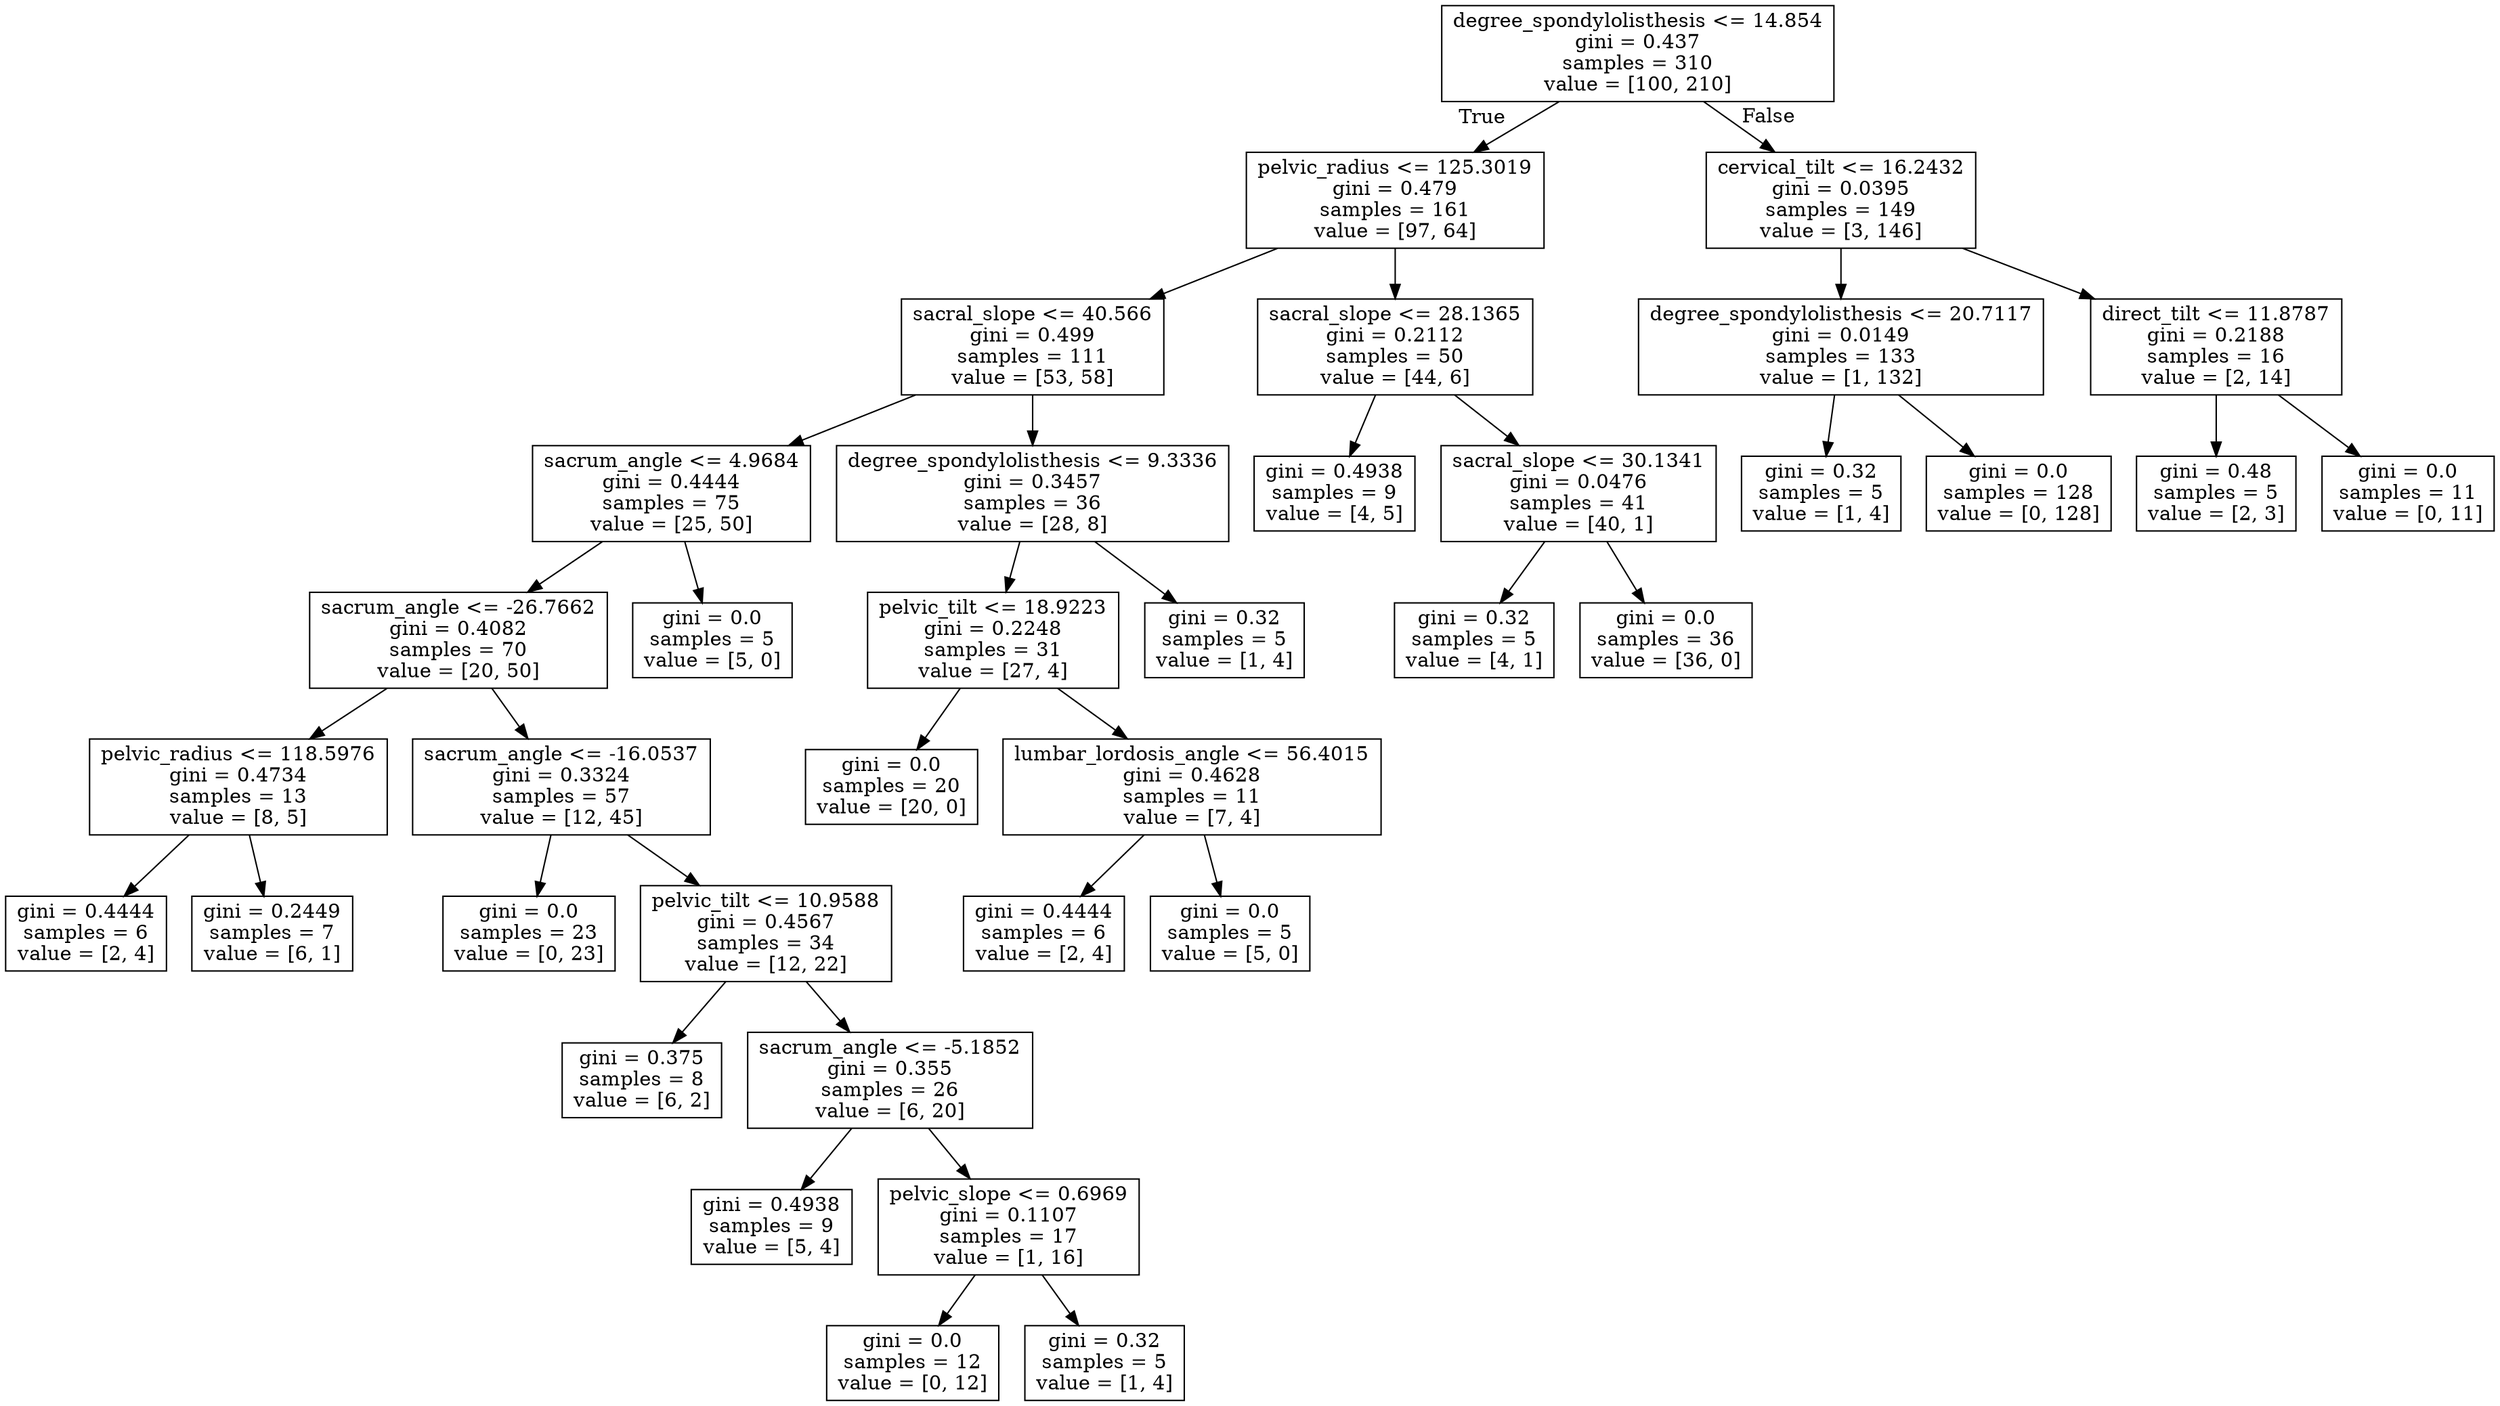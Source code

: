 digraph Tree {
node [shape=box] ;
0 [label="degree_spondylolisthesis <= 14.854\ngini = 0.437\nsamples = 310\nvalue = [100, 210]"] ;
1 [label="pelvic_radius <= 125.3019\ngini = 0.479\nsamples = 161\nvalue = [97, 64]"] ;
0 -> 1 [labeldistance=2.5, labelangle=45, headlabel="True"] ;
2 [label="sacral_slope <= 40.566\ngini = 0.499\nsamples = 111\nvalue = [53, 58]"] ;
1 -> 2 ;
3 [label="sacrum_angle <= 4.9684\ngini = 0.4444\nsamples = 75\nvalue = [25, 50]"] ;
2 -> 3 ;
4 [label="sacrum_angle <= -26.7662\ngini = 0.4082\nsamples = 70\nvalue = [20, 50]"] ;
3 -> 4 ;
5 [label="pelvic_radius <= 118.5976\ngini = 0.4734\nsamples = 13\nvalue = [8, 5]"] ;
4 -> 5 ;
6 [label="gini = 0.4444\nsamples = 6\nvalue = [2, 4]"] ;
5 -> 6 ;
7 [label="gini = 0.2449\nsamples = 7\nvalue = [6, 1]"] ;
5 -> 7 ;
8 [label="sacrum_angle <= -16.0537\ngini = 0.3324\nsamples = 57\nvalue = [12, 45]"] ;
4 -> 8 ;
9 [label="gini = 0.0\nsamples = 23\nvalue = [0, 23]"] ;
8 -> 9 ;
10 [label="pelvic_tilt <= 10.9588\ngini = 0.4567\nsamples = 34\nvalue = [12, 22]"] ;
8 -> 10 ;
11 [label="gini = 0.375\nsamples = 8\nvalue = [6, 2]"] ;
10 -> 11 ;
12 [label="sacrum_angle <= -5.1852\ngini = 0.355\nsamples = 26\nvalue = [6, 20]"] ;
10 -> 12 ;
13 [label="gini = 0.4938\nsamples = 9\nvalue = [5, 4]"] ;
12 -> 13 ;
14 [label="pelvic_slope <= 0.6969\ngini = 0.1107\nsamples = 17\nvalue = [1, 16]"] ;
12 -> 14 ;
15 [label="gini = 0.0\nsamples = 12\nvalue = [0, 12]"] ;
14 -> 15 ;
16 [label="gini = 0.32\nsamples = 5\nvalue = [1, 4]"] ;
14 -> 16 ;
17 [label="gini = 0.0\nsamples = 5\nvalue = [5, 0]"] ;
3 -> 17 ;
18 [label="degree_spondylolisthesis <= 9.3336\ngini = 0.3457\nsamples = 36\nvalue = [28, 8]"] ;
2 -> 18 ;
19 [label="pelvic_tilt <= 18.9223\ngini = 0.2248\nsamples = 31\nvalue = [27, 4]"] ;
18 -> 19 ;
20 [label="gini = 0.0\nsamples = 20\nvalue = [20, 0]"] ;
19 -> 20 ;
21 [label="lumbar_lordosis_angle <= 56.4015\ngini = 0.4628\nsamples = 11\nvalue = [7, 4]"] ;
19 -> 21 ;
22 [label="gini = 0.4444\nsamples = 6\nvalue = [2, 4]"] ;
21 -> 22 ;
23 [label="gini = 0.0\nsamples = 5\nvalue = [5, 0]"] ;
21 -> 23 ;
24 [label="gini = 0.32\nsamples = 5\nvalue = [1, 4]"] ;
18 -> 24 ;
25 [label="sacral_slope <= 28.1365\ngini = 0.2112\nsamples = 50\nvalue = [44, 6]"] ;
1 -> 25 ;
26 [label="gini = 0.4938\nsamples = 9\nvalue = [4, 5]"] ;
25 -> 26 ;
27 [label="sacral_slope <= 30.1341\ngini = 0.0476\nsamples = 41\nvalue = [40, 1]"] ;
25 -> 27 ;
28 [label="gini = 0.32\nsamples = 5\nvalue = [4, 1]"] ;
27 -> 28 ;
29 [label="gini = 0.0\nsamples = 36\nvalue = [36, 0]"] ;
27 -> 29 ;
30 [label="cervical_tilt <= 16.2432\ngini = 0.0395\nsamples = 149\nvalue = [3, 146]"] ;
0 -> 30 [labeldistance=2.5, labelangle=-45, headlabel="False"] ;
31 [label="degree_spondylolisthesis <= 20.7117\ngini = 0.0149\nsamples = 133\nvalue = [1, 132]"] ;
30 -> 31 ;
32 [label="gini = 0.32\nsamples = 5\nvalue = [1, 4]"] ;
31 -> 32 ;
33 [label="gini = 0.0\nsamples = 128\nvalue = [0, 128]"] ;
31 -> 33 ;
34 [label="direct_tilt <= 11.8787\ngini = 0.2188\nsamples = 16\nvalue = [2, 14]"] ;
30 -> 34 ;
35 [label="gini = 0.48\nsamples = 5\nvalue = [2, 3]"] ;
34 -> 35 ;
36 [label="gini = 0.0\nsamples = 11\nvalue = [0, 11]"] ;
34 -> 36 ;
}